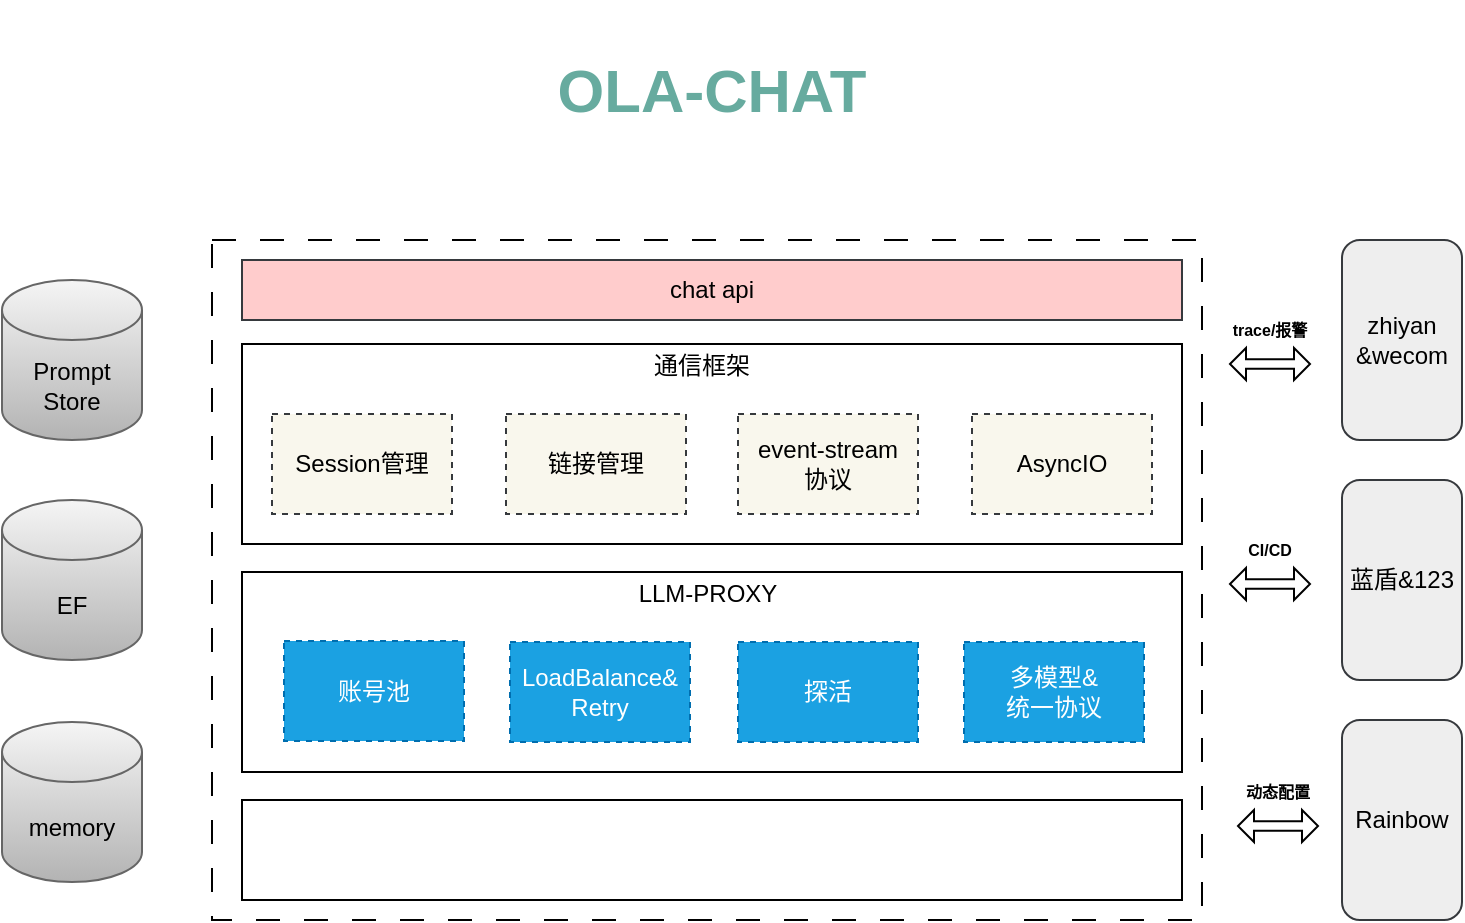 <mxfile version="21.6.5" type="github">
  <diagram name="第 1 页" id="Aodn_OtiIQG-zDPt6BSK">
    <mxGraphModel dx="908" dy="1783" grid="1" gridSize="10" guides="1" tooltips="1" connect="1" arrows="1" fold="1" page="1" pageScale="1" pageWidth="827" pageHeight="1169" math="0" shadow="0">
      <root>
        <mxCell id="0" />
        <mxCell id="1" parent="0" />
        <mxCell id="qZ7VDWAj0_7LaOEuKD66-3" value="" style="rounded=0;whiteSpace=wrap;html=1;fillColor=none;dashed=1;dashPattern=12 12;" vertex="1" parent="1">
          <mxGeometry x="135" y="80" width="495" height="340" as="geometry" />
        </mxCell>
        <mxCell id="qZ7VDWAj0_7LaOEuKD66-2" value="chat api" style="rounded=0;whiteSpace=wrap;html=1;fillColor=#ffcccc;strokeColor=#36393d;" vertex="1" parent="1">
          <mxGeometry x="150" y="90" width="470" height="30" as="geometry" />
        </mxCell>
        <mxCell id="qZ7VDWAj0_7LaOEuKD66-4" value="&lt;b style=&quot;font-size: 30px;&quot;&gt;OLA-CHAT&lt;/b&gt;" style="text;html=1;strokeColor=none;fillColor=none;align=center;verticalAlign=middle;whiteSpace=wrap;rounded=0;fontSize=30;fontColor=#67AB9F;" vertex="1" parent="1">
          <mxGeometry x="200" y="-40" width="370" height="90" as="geometry" />
        </mxCell>
        <mxCell id="qZ7VDWAj0_7LaOEuKD66-5" value="zhiyan&lt;br&gt;&amp;amp;wecom" style="rounded=1;whiteSpace=wrap;html=1;fillColor=#eeeeee;strokeColor=#36393d;" vertex="1" parent="1">
          <mxGeometry x="700" y="80" width="60" height="100" as="geometry" />
        </mxCell>
        <mxCell id="qZ7VDWAj0_7LaOEuKD66-6" value="蓝盾&amp;amp;123" style="rounded=1;whiteSpace=wrap;html=1;fillColor=#eeeeee;strokeColor=#36393d;" vertex="1" parent="1">
          <mxGeometry x="700" y="200" width="60" height="100" as="geometry" />
        </mxCell>
        <mxCell id="qZ7VDWAj0_7LaOEuKD66-7" value="" style="rounded=0;whiteSpace=wrap;html=1;" vertex="1" parent="1">
          <mxGeometry x="150" y="360" width="470" height="50" as="geometry" />
        </mxCell>
        <mxCell id="qZ7VDWAj0_7LaOEuKD66-18" value="memory" style="shape=cylinder3;whiteSpace=wrap;html=1;boundedLbl=1;backgroundOutline=1;size=15;fillColor=#f5f5f5;gradientColor=#b3b3b3;strokeColor=#666666;" vertex="1" parent="1">
          <mxGeometry x="30" y="321" width="70" height="80" as="geometry" />
        </mxCell>
        <mxCell id="qZ7VDWAj0_7LaOEuKD66-20" value="EF" style="shape=cylinder3;whiteSpace=wrap;html=1;boundedLbl=1;backgroundOutline=1;size=15;fillColor=#f5f5f5;gradientColor=#b3b3b3;strokeColor=#666666;" vertex="1" parent="1">
          <mxGeometry x="30" y="210" width="70" height="80" as="geometry" />
        </mxCell>
        <mxCell id="qZ7VDWAj0_7LaOEuKD66-21" value="Prompt&lt;br&gt;Store" style="shape=cylinder3;whiteSpace=wrap;html=1;boundedLbl=1;backgroundOutline=1;size=15;fillColor=#f5f5f5;gradientColor=#b3b3b3;strokeColor=#666666;" vertex="1" parent="1">
          <mxGeometry x="30" y="100" width="70" height="80" as="geometry" />
        </mxCell>
        <mxCell id="qZ7VDWAj0_7LaOEuKD66-22" value="Rainbow" style="rounded=1;whiteSpace=wrap;html=1;fillColor=#eeeeee;strokeColor=#36393d;" vertex="1" parent="1">
          <mxGeometry x="700" y="320" width="60" height="100" as="geometry" />
        </mxCell>
        <mxCell id="qZ7VDWAj0_7LaOEuKD66-23" value="" style="group" vertex="1" connectable="0" parent="1">
          <mxGeometry x="634" y="110" width="60" height="40" as="geometry" />
        </mxCell>
        <mxCell id="qZ7VDWAj0_7LaOEuKD66-16" value="&lt;b&gt;trace/报警&lt;/b&gt;" style="text;html=1;strokeColor=none;fillColor=none;align=center;verticalAlign=middle;whiteSpace=wrap;rounded=0;fontSize=8;" vertex="1" parent="qZ7VDWAj0_7LaOEuKD66-23">
          <mxGeometry width="60" height="30" as="geometry" />
        </mxCell>
        <mxCell id="qZ7VDWAj0_7LaOEuKD66-17" value="" style="shape=doubleArrow;whiteSpace=wrap;html=1;" vertex="1" parent="qZ7VDWAj0_7LaOEuKD66-23">
          <mxGeometry x="10" y="24" width="40" height="16" as="geometry" />
        </mxCell>
        <mxCell id="qZ7VDWAj0_7LaOEuKD66-26" value="" style="group" vertex="1" connectable="0" parent="1">
          <mxGeometry x="634" y="220" width="60" height="40" as="geometry" />
        </mxCell>
        <mxCell id="qZ7VDWAj0_7LaOEuKD66-25" value="" style="group" vertex="1" connectable="0" parent="qZ7VDWAj0_7LaOEuKD66-26">
          <mxGeometry width="60" height="40" as="geometry" />
        </mxCell>
        <mxCell id="qZ7VDWAj0_7LaOEuKD66-11" value="" style="shape=doubleArrow;whiteSpace=wrap;html=1;" vertex="1" parent="qZ7VDWAj0_7LaOEuKD66-25">
          <mxGeometry x="10" y="24" width="40" height="16" as="geometry" />
        </mxCell>
        <mxCell id="qZ7VDWAj0_7LaOEuKD66-12" value="&lt;b&gt;CI/CD&lt;/b&gt;" style="text;html=1;strokeColor=none;fillColor=none;align=center;verticalAlign=middle;whiteSpace=wrap;rounded=0;fontSize=8;" vertex="1" parent="qZ7VDWAj0_7LaOEuKD66-26">
          <mxGeometry width="60" height="30" as="geometry" />
        </mxCell>
        <mxCell id="qZ7VDWAj0_7LaOEuKD66-27" value="" style="group" vertex="1" connectable="0" parent="1">
          <mxGeometry x="638" y="341" width="60" height="40" as="geometry" />
        </mxCell>
        <mxCell id="qZ7VDWAj0_7LaOEuKD66-28" value="" style="group" vertex="1" connectable="0" parent="qZ7VDWAj0_7LaOEuKD66-27">
          <mxGeometry width="60" height="40" as="geometry" />
        </mxCell>
        <mxCell id="qZ7VDWAj0_7LaOEuKD66-29" value="" style="shape=doubleArrow;whiteSpace=wrap;html=1;" vertex="1" parent="qZ7VDWAj0_7LaOEuKD66-28">
          <mxGeometry x="10" y="24" width="40" height="16" as="geometry" />
        </mxCell>
        <mxCell id="qZ7VDWAj0_7LaOEuKD66-30" value="&lt;b&gt;动态配置&lt;/b&gt;" style="text;html=1;strokeColor=none;fillColor=none;align=center;verticalAlign=middle;whiteSpace=wrap;rounded=0;fontSize=8;" vertex="1" parent="qZ7VDWAj0_7LaOEuKD66-27">
          <mxGeometry width="60" height="30" as="geometry" />
        </mxCell>
        <mxCell id="qZ7VDWAj0_7LaOEuKD66-36" value="" style="group" vertex="1" connectable="0" parent="1">
          <mxGeometry x="150" y="132" width="470" height="100" as="geometry" />
        </mxCell>
        <mxCell id="qZ7VDWAj0_7LaOEuKD66-1" value="" style="rounded=0;whiteSpace=wrap;html=1;" vertex="1" parent="qZ7VDWAj0_7LaOEuKD66-36">
          <mxGeometry width="470" height="100" as="geometry" />
        </mxCell>
        <mxCell id="qZ7VDWAj0_7LaOEuKD66-32" value="链接管理" style="rounded=0;whiteSpace=wrap;html=1;fillColor=#f9f7ed;strokeColor=#36393d;dashed=1;" vertex="1" parent="qZ7VDWAj0_7LaOEuKD66-36">
          <mxGeometry x="132" y="35" width="90" height="50" as="geometry" />
        </mxCell>
        <mxCell id="qZ7VDWAj0_7LaOEuKD66-33" value="event-stream&lt;br&gt;协议" style="rounded=0;whiteSpace=wrap;html=1;fillColor=#f9f7ed;strokeColor=#36393d;dashed=1;" vertex="1" parent="qZ7VDWAj0_7LaOEuKD66-36">
          <mxGeometry x="248" y="35" width="90" height="50" as="geometry" />
        </mxCell>
        <mxCell id="qZ7VDWAj0_7LaOEuKD66-34" value="AsyncIO" style="rounded=0;whiteSpace=wrap;html=1;fillColor=#f9f7ed;strokeColor=#36393d;dashed=1;" vertex="1" parent="qZ7VDWAj0_7LaOEuKD66-36">
          <mxGeometry x="365" y="35" width="90" height="50" as="geometry" />
        </mxCell>
        <mxCell id="qZ7VDWAj0_7LaOEuKD66-35" value="通信框架" style="text;html=1;strokeColor=none;fillColor=none;align=center;verticalAlign=middle;whiteSpace=wrap;rounded=0;" vertex="1" parent="qZ7VDWAj0_7LaOEuKD66-36">
          <mxGeometry x="200" y="-2" width="60" height="25" as="geometry" />
        </mxCell>
        <mxCell id="qZ7VDWAj0_7LaOEuKD66-45" value="Session管理" style="rounded=0;whiteSpace=wrap;html=1;fillColor=#f9f7ed;strokeColor=#36393d;dashed=1;" vertex="1" parent="qZ7VDWAj0_7LaOEuKD66-36">
          <mxGeometry x="15" y="35" width="90" height="50" as="geometry" />
        </mxCell>
        <mxCell id="qZ7VDWAj0_7LaOEuKD66-50" value="" style="group" vertex="1" connectable="0" parent="1">
          <mxGeometry x="150" y="242" width="470" height="104" as="geometry" />
        </mxCell>
        <mxCell id="qZ7VDWAj0_7LaOEuKD66-37" value="" style="rounded=0;whiteSpace=wrap;html=1;" vertex="1" parent="qZ7VDWAj0_7LaOEuKD66-50">
          <mxGeometry y="4" width="470" height="100" as="geometry" />
        </mxCell>
        <mxCell id="qZ7VDWAj0_7LaOEuKD66-44" value="LLM-PROXY" style="text;html=1;strokeColor=none;fillColor=none;align=center;verticalAlign=middle;whiteSpace=wrap;rounded=0;" vertex="1" parent="qZ7VDWAj0_7LaOEuKD66-50">
          <mxGeometry x="192.5" width="80" height="30" as="geometry" />
        </mxCell>
        <mxCell id="qZ7VDWAj0_7LaOEuKD66-46" value="账号池" style="rounded=0;whiteSpace=wrap;html=1;fillColor=#1ba1e2;strokeColor=#006EAF;dashed=1;fontColor=#ffffff;" vertex="1" parent="qZ7VDWAj0_7LaOEuKD66-50">
          <mxGeometry x="21" y="38.5" width="90" height="50" as="geometry" />
        </mxCell>
        <mxCell id="qZ7VDWAj0_7LaOEuKD66-47" value="LoadBalance&amp;amp;&lt;br&gt;Retry" style="rounded=0;whiteSpace=wrap;html=1;fillColor=#1ba1e2;strokeColor=#006EAF;dashed=1;fontColor=#ffffff;" vertex="1" parent="qZ7VDWAj0_7LaOEuKD66-50">
          <mxGeometry x="134" y="39" width="90" height="50" as="geometry" />
        </mxCell>
        <mxCell id="qZ7VDWAj0_7LaOEuKD66-48" value="探活" style="rounded=0;whiteSpace=wrap;html=1;fillColor=#1ba1e2;strokeColor=#006EAF;dashed=1;fontColor=#ffffff;" vertex="1" parent="qZ7VDWAj0_7LaOEuKD66-50">
          <mxGeometry x="248" y="39" width="90" height="50" as="geometry" />
        </mxCell>
        <mxCell id="qZ7VDWAj0_7LaOEuKD66-49" value="多模型&amp;amp;&lt;br&gt;统一协议" style="rounded=0;whiteSpace=wrap;html=1;fillColor=#1ba1e2;strokeColor=#006EAF;dashed=1;fontColor=#ffffff;" vertex="1" parent="qZ7VDWAj0_7LaOEuKD66-50">
          <mxGeometry x="361" y="39" width="90" height="50" as="geometry" />
        </mxCell>
      </root>
    </mxGraphModel>
  </diagram>
</mxfile>
